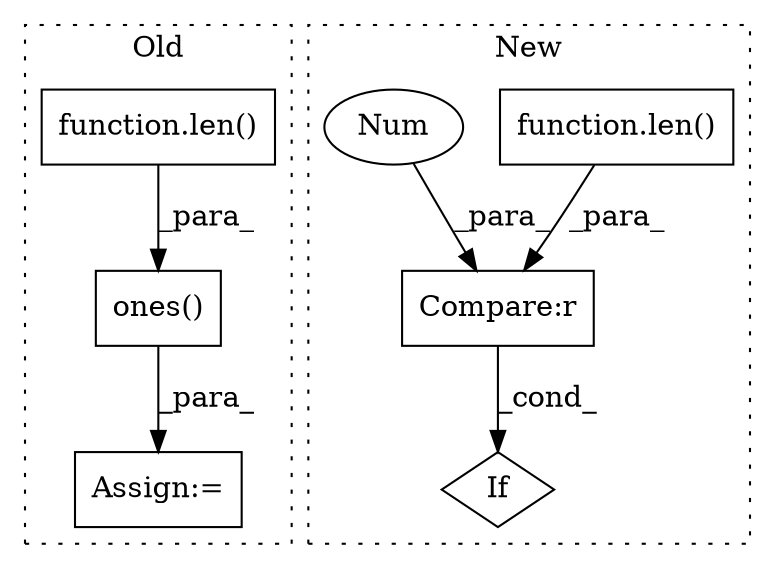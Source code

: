 digraph G {
subgraph cluster0 {
1 [label="ones()" a="75" s="3996,4028" l="11,1" shape="box"];
3 [label="Assign:=" a="68" s="3975" l="3" shape="box"];
4 [label="function.len()" a="75" s="4007,4027" l="4,1" shape="box"];
label = "Old";
style="dotted";
}
subgraph cluster1 {
2 [label="function.len()" a="75" s="8112,8122" l="4,1" shape="box"];
5 [label="If" a="96" s="8109" l="3" shape="diamond"];
6 [label="Compare:r" a="40" s="8112" l="16" shape="box"];
7 [label="Num" a="76" s="8127" l="1" shape="ellipse"];
label = "New";
style="dotted";
}
1 -> 3 [label="_para_"];
2 -> 6 [label="_para_"];
4 -> 1 [label="_para_"];
6 -> 5 [label="_cond_"];
7 -> 6 [label="_para_"];
}